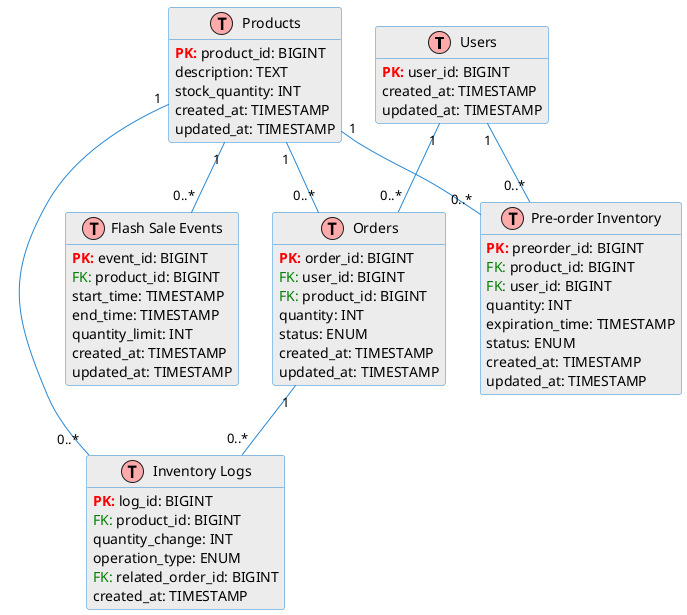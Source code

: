 @startuml
!define TABLE(name,desc) class name as "desc" << (T,#FFAAAA) >>
!define PK(x) <b><color:red>PK: </color></b>x
!define FK(x) <color:green>FK: </color>x
hide methods
hide stereotypes

skinparam class {
    BackgroundColor #ECECEC
    ArrowColor #2688d4
    BorderColor #2688d4
}

TABLE(users, "Users") {
    PK(user_id): BIGINT
    username: VARCHAR(50)
    email: VARCHAR(100)
    password_hash: VARCHAR(255)
    created_at: TIMESTAMP
    updated_at: TIMESTAMP
}

TABLE(products, "Products") {
    PK(product_id): BIGINT
    name: VARCHAR(100)
    description: TEXT
    price: DECIMAL(10,2)
    stock_quantity: INT
    created_at: TIMESTAMP
    updated_at: TIMESTAMP
}

TABLE(flash_sale_events, "Flash Sale Events") {
    PK(event_id): BIGINT
    FK(product_id): BIGINT
    start_time: TIMESTAMP
    end_time: TIMESTAMP
    sale_price: DECIMAL(10,2)
    quantity_limit: INT
    created_at: TIMESTAMP
    updated_at: TIMESTAMP
}

TABLE(orders, "Orders") {
    PK(order_id): BIGINT
    FK(user_id): BIGINT
    FK(product_id): BIGINT
    quantity: INT
    total_price: DECIMAL(10,2)
    status: ENUM
    created_at: TIMESTAMP
    updated_at: TIMESTAMP
}

TABLE(inventory_logs, "Inventory Logs") {
    PK(log_id): BIGINT
    FK(product_id): BIGINT
    quantity_change: INT
    operation_type: ENUM
    FK(related_order_id): BIGINT
    created_at: TIMESTAMP
}

TABLE(preorder_inventory, "Pre-order Inventory") {
    PK(preorder_id): BIGINT
    FK(product_id): BIGINT
    FK(user_id): BIGINT
    quantity: INT
    expiration_time: TIMESTAMP
    status: ENUM
    created_at: TIMESTAMP
    updated_at: TIMESTAMP
}

users "1" -- "0..*" orders
products "1" -- "0..*" orders
products "1" -- "0..*" flash_sale_events
products "1" -- "0..*" inventory_logs
orders "1" -- "0..*" inventory_logs
products "1" -- "0..*" preorder_inventory
users "1" -- "0..*" preorder_inventory

@enduml
